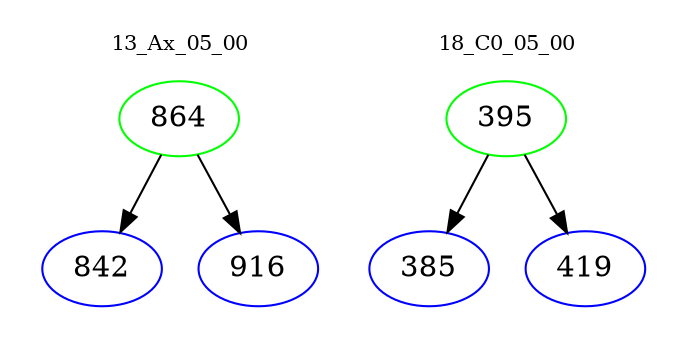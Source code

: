 digraph{
subgraph cluster_0 {
color = white
label = "13_Ax_05_00";
fontsize=10;
T0_864 [label="864", color="green"]
T0_864 -> T0_842 [color="black"]
T0_842 [label="842", color="blue"]
T0_864 -> T0_916 [color="black"]
T0_916 [label="916", color="blue"]
}
subgraph cluster_1 {
color = white
label = "18_C0_05_00";
fontsize=10;
T1_395 [label="395", color="green"]
T1_395 -> T1_385 [color="black"]
T1_385 [label="385", color="blue"]
T1_395 -> T1_419 [color="black"]
T1_419 [label="419", color="blue"]
}
}
